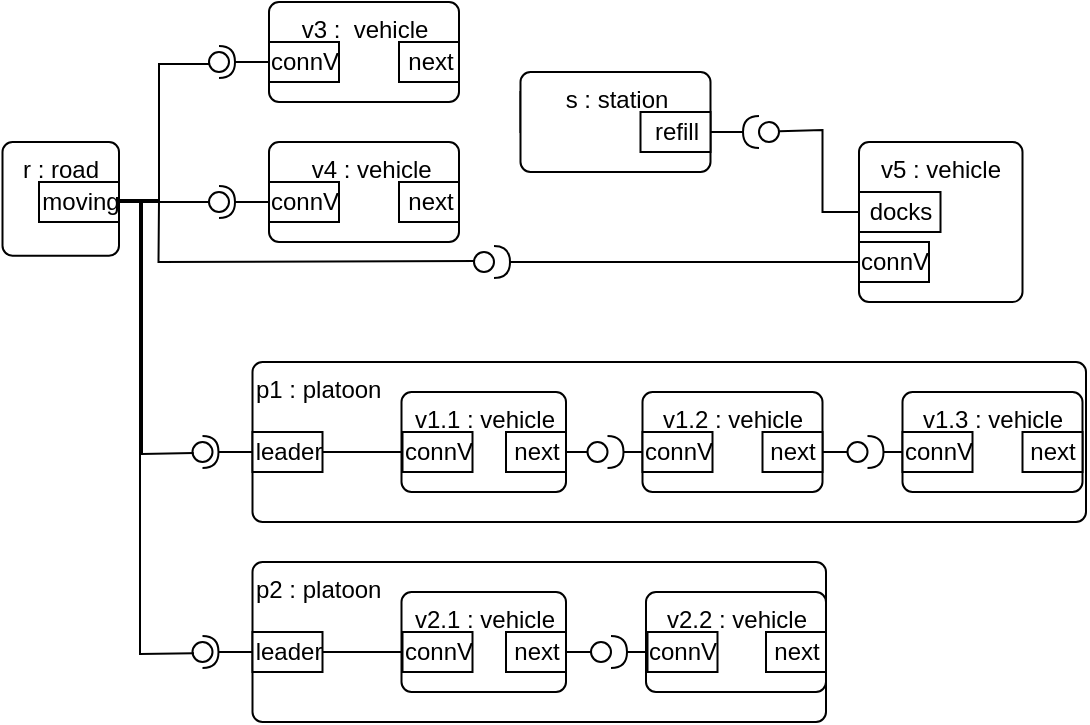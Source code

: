<mxfile version="14.4.3" type="github">
  <diagram id="OQl73W1y5MthcE245THd" name="Page-1">
    <mxGraphModel dx="981" dy="573" grid="1" gridSize="10" guides="1" tooltips="1" connect="1" arrows="1" fold="1" page="1" pageScale="1" pageWidth="827" pageHeight="1169" math="0" shadow="0">
      <root>
        <mxCell id="0" />
        <mxCell id="1" parent="0" />
        <mxCell id="_g5wlI9feMP86QzPln-b-1" value="&lt;div align=&quot;center&quot;&gt;r : road&lt;/div&gt;" style="html=1;align=center;verticalAlign=top;rounded=1;absoluteArcSize=1;arcSize=10;dashed=0;" parent="1" vertex="1">
          <mxGeometry x="88.25" y="160" width="58.25" height="56.88" as="geometry" />
        </mxCell>
        <mxCell id="_g5wlI9feMP86QzPln-b-2" value="" style="rounded=0;orthogonalLoop=1;jettySize=auto;html=1;endArrow=none;endFill=0;exitX=1;exitY=0.5;exitDx=0;exitDy=0;entryX=0.2;entryY=0.6;entryDx=0;entryDy=0;entryPerimeter=0;" parent="1" source="_g5wlI9feMP86QzPln-b-21" target="_g5wlI9feMP86QzPln-b-4" edge="1">
          <mxGeometry relative="1" as="geometry">
            <mxPoint x="281.5" y="305" as="sourcePoint" />
            <mxPoint x="171.5" y="5" as="targetPoint" />
            <Array as="points">
              <mxPoint x="166.5" y="190" />
              <mxPoint x="166.5" y="121" />
            </Array>
          </mxGeometry>
        </mxCell>
        <mxCell id="_g5wlI9feMP86QzPln-b-3" value="" style="rounded=0;orthogonalLoop=1;jettySize=auto;html=1;endArrow=halfCircle;endFill=0;endSize=6;strokeWidth=1;exitX=0;exitY=0.5;exitDx=0;exitDy=0;entryX=0.5;entryY=0.5;entryDx=0;entryDy=0;entryPerimeter=0;" parent="1" source="_g5wlI9feMP86QzPln-b-6" target="_g5wlI9feMP86QzPln-b-4" edge="1">
          <mxGeometry relative="1" as="geometry">
            <mxPoint x="431.5" y="290" as="sourcePoint" />
            <mxPoint x="201.5" y="110" as="targetPoint" />
          </mxGeometry>
        </mxCell>
        <mxCell id="_g5wlI9feMP86QzPln-b-4" value="" style="ellipse;whiteSpace=wrap;html=1;fontFamily=Helvetica;fontSize=12;fontColor=#000000;align=center;strokeColor=#000000;fillColor=#ffffff;points=[];aspect=fixed;resizable=0;" parent="1" vertex="1">
          <mxGeometry x="191.5" y="115" width="10" height="10" as="geometry" />
        </mxCell>
        <mxCell id="_g5wlI9feMP86QzPln-b-5" value="v3 :&amp;nbsp; vehicle" style="html=1;align=center;verticalAlign=top;rounded=1;absoluteArcSize=1;arcSize=10;dashed=0;" parent="1" vertex="1">
          <mxGeometry x="221.5" y="90" width="95" height="50" as="geometry" />
        </mxCell>
        <mxCell id="_g5wlI9feMP86QzPln-b-6" value="connV" style="html=1;" parent="1" vertex="1">
          <mxGeometry x="221.5" y="110" width="35" height="20" as="geometry" />
        </mxCell>
        <mxCell id="_g5wlI9feMP86QzPln-b-7" value="next" style="html=1;" parent="1" vertex="1">
          <mxGeometry x="286.5" y="110" width="30" height="20" as="geometry" />
        </mxCell>
        <mxCell id="_g5wlI9feMP86QzPln-b-9" value="&lt;div align=&quot;right&quot;&gt;&amp;nbsp; v4 : vehicle&lt;br&gt;&lt;/div&gt;" style="html=1;align=center;verticalAlign=top;rounded=1;absoluteArcSize=1;arcSize=10;dashed=0;" parent="1" vertex="1">
          <mxGeometry x="221.5" y="160" width="95" height="50" as="geometry" />
        </mxCell>
        <mxCell id="_g5wlI9feMP86QzPln-b-10" value="connV" style="html=1;" parent="1" vertex="1">
          <mxGeometry x="221.5" y="180" width="35" height="20" as="geometry" />
        </mxCell>
        <mxCell id="_g5wlI9feMP86QzPln-b-11" value="next" style="html=1;" parent="1" vertex="1">
          <mxGeometry x="286.5" y="180" width="30" height="20" as="geometry" />
        </mxCell>
        <mxCell id="_g5wlI9feMP86QzPln-b-12" value="" style="rounded=0;orthogonalLoop=1;jettySize=auto;html=1;endArrow=none;endFill=0;exitX=1;exitY=0.5;exitDx=0;exitDy=0;" parent="1" source="_g5wlI9feMP86QzPln-b-21" target="_g5wlI9feMP86QzPln-b-14" edge="1">
          <mxGeometry relative="1" as="geometry">
            <mxPoint x="201.5" y="175" as="sourcePoint" />
          </mxGeometry>
        </mxCell>
        <mxCell id="_g5wlI9feMP86QzPln-b-13" value="" style="rounded=0;orthogonalLoop=1;jettySize=auto;html=1;endArrow=halfCircle;endFill=0;entryX=0.5;entryY=0.5;entryDx=0;entryDy=0;endSize=6;strokeWidth=1;exitX=0;exitY=0.5;exitDx=0;exitDy=0;" parent="1" source="_g5wlI9feMP86QzPln-b-10" target="_g5wlI9feMP86QzPln-b-14" edge="1">
          <mxGeometry relative="1" as="geometry">
            <mxPoint x="11.5" y="255" as="sourcePoint" />
          </mxGeometry>
        </mxCell>
        <mxCell id="_g5wlI9feMP86QzPln-b-14" value="" style="ellipse;whiteSpace=wrap;html=1;fontFamily=Helvetica;fontSize=12;fontColor=#000000;align=center;strokeColor=#000000;fillColor=#ffffff;points=[];aspect=fixed;resizable=0;" parent="1" vertex="1">
          <mxGeometry x="191.5" y="185" width="10" height="10" as="geometry" />
        </mxCell>
        <mxCell id="_g5wlI9feMP86QzPln-b-21" value="moving" style="html=1;" parent="1" vertex="1">
          <mxGeometry x="106.5" y="180" width="40" height="20" as="geometry" />
        </mxCell>
        <mxCell id="_g5wlI9feMP86QzPln-b-25" value="p2 : platoon" style="html=1;align=left;verticalAlign=top;rounded=1;absoluteArcSize=1;arcSize=10;dashed=0;" parent="1" vertex="1">
          <mxGeometry x="213.25" y="370" width="286.75" height="80" as="geometry" />
        </mxCell>
        <mxCell id="_g5wlI9feMP86QzPln-b-26" value="connV" style="html=1;" parent="1" vertex="1">
          <mxGeometry x="288.25" y="395" width="50" height="20" as="geometry" />
        </mxCell>
        <mxCell id="_g5wlI9feMP86QzPln-b-27" value="" style="rounded=0;orthogonalLoop=1;jettySize=auto;html=1;endArrow=halfCircle;endFill=0;entryX=0.5;entryY=0.5;entryDx=0;entryDy=0;endSize=6;strokeWidth=1;exitX=0;exitY=0.5;exitDx=0;exitDy=0;" parent="1" target="_g5wlI9feMP86QzPln-b-28" edge="1">
          <mxGeometry relative="1" as="geometry">
            <mxPoint x="213.25" y="415" as="sourcePoint" />
          </mxGeometry>
        </mxCell>
        <mxCell id="_g5wlI9feMP86QzPln-b-28" value="" style="ellipse;whiteSpace=wrap;html=1;fontFamily=Helvetica;fontSize=12;fontColor=#000000;align=center;strokeColor=#000000;fillColor=#ffffff;points=[];aspect=fixed;resizable=0;" parent="1" vertex="1">
          <mxGeometry x="183.25" y="410" width="10" height="10" as="geometry" />
        </mxCell>
        <mxCell id="_g5wlI9feMP86QzPln-b-29" value="v2.1 : vehicle" style="html=1;align=center;verticalAlign=top;rounded=1;absoluteArcSize=1;arcSize=10;dashed=0;" parent="1" vertex="1">
          <mxGeometry x="287.75" y="385" width="82.25" height="50" as="geometry" />
        </mxCell>
        <mxCell id="_g5wlI9feMP86QzPln-b-30" value="connV" style="html=1;" parent="1" vertex="1">
          <mxGeometry x="288.25" y="405" width="35" height="20" as="geometry" />
        </mxCell>
        <mxCell id="_g5wlI9feMP86QzPln-b-31" value="v2.2 : vehicle" style="html=1;align=center;verticalAlign=top;rounded=1;absoluteArcSize=1;arcSize=10;dashed=0;" parent="1" vertex="1">
          <mxGeometry x="410" y="385" width="90" height="50" as="geometry" />
        </mxCell>
        <mxCell id="_g5wlI9feMP86QzPln-b-32" value="connV" style="html=1;" parent="1" vertex="1">
          <mxGeometry x="410.75" y="405" width="35" height="20" as="geometry" />
        </mxCell>
        <mxCell id="_g5wlI9feMP86QzPln-b-33" value="" style="rounded=0;orthogonalLoop=1;jettySize=auto;html=1;endArrow=none;endFill=0;exitX=1;exitY=0.5;exitDx=0;exitDy=0;" parent="1" target="_g5wlI9feMP86QzPln-b-35" edge="1">
          <mxGeometry relative="1" as="geometry">
            <mxPoint x="370" y="415" as="sourcePoint" />
          </mxGeometry>
        </mxCell>
        <mxCell id="_g5wlI9feMP86QzPln-b-34" value="" style="rounded=0;orthogonalLoop=1;jettySize=auto;html=1;endArrow=halfCircle;endFill=0;endSize=6;strokeWidth=1;" parent="1" target="_g5wlI9feMP86QzPln-b-35" edge="1">
          <mxGeometry relative="1" as="geometry">
            <mxPoint x="410.0" y="415" as="sourcePoint" />
            <mxPoint x="422.5" y="415" as="targetPoint" />
          </mxGeometry>
        </mxCell>
        <mxCell id="_g5wlI9feMP86QzPln-b-35" value="" style="ellipse;whiteSpace=wrap;html=1;fontFamily=Helvetica;fontSize=12;fontColor=#000000;align=center;strokeColor=#000000;fillColor=#ffffff;points=[];aspect=fixed;resizable=0;" parent="1" vertex="1">
          <mxGeometry x="382.5" y="410" width="10" height="10" as="geometry" />
        </mxCell>
        <mxCell id="_g5wlI9feMP86QzPln-b-36" value="leader" style="html=1;" parent="1" vertex="1">
          <mxGeometry x="213.25" y="405" width="35" height="20" as="geometry" />
        </mxCell>
        <mxCell id="_g5wlI9feMP86QzPln-b-37" value="" style="rounded=0;orthogonalLoop=1;jettySize=auto;html=1;endArrow=none;endFill=0;exitX=1;exitY=0.5;exitDx=0;exitDy=0;entryX=0;entryY=0.5;entryDx=0;entryDy=0;" parent="1" source="_g5wlI9feMP86QzPln-b-36" target="_g5wlI9feMP86QzPln-b-30" edge="1">
          <mxGeometry relative="1" as="geometry">
            <mxPoint x="258.25" y="415" as="sourcePoint" />
            <mxPoint x="287" y="415" as="targetPoint" />
            <Array as="points" />
          </mxGeometry>
        </mxCell>
        <mxCell id="_g5wlI9feMP86QzPln-b-38" value="" style="rounded=0;orthogonalLoop=1;jettySize=auto;html=1;endArrow=halfCircle;endFill=0;endSize=6;strokeWidth=1;" parent="1" edge="1">
          <mxGeometry relative="1" as="geometry">
            <mxPoint x="271.25" y="415" as="sourcePoint" />
            <mxPoint x="271.25" y="415" as="targetPoint" />
          </mxGeometry>
        </mxCell>
        <mxCell id="_g5wlI9feMP86QzPln-b-41" value="next" style="html=1;" parent="1" vertex="1">
          <mxGeometry x="340" y="405" width="30" height="20" as="geometry" />
        </mxCell>
        <mxCell id="_g5wlI9feMP86QzPln-b-42" value="next" style="html=1;" parent="1" vertex="1">
          <mxGeometry x="470" y="405" width="30" height="20" as="geometry" />
        </mxCell>
        <mxCell id="_g5wlI9feMP86QzPln-b-43" value="p1 : platoon" style="html=1;align=left;verticalAlign=top;rounded=1;absoluteArcSize=1;arcSize=10;dashed=0;" parent="1" vertex="1">
          <mxGeometry x="213.25" y="270" width="416.75" height="80" as="geometry" />
        </mxCell>
        <mxCell id="_g5wlI9feMP86QzPln-b-44" value="connV" style="html=1;" parent="1" vertex="1">
          <mxGeometry x="288.25" y="295" width="50" height="20" as="geometry" />
        </mxCell>
        <mxCell id="_g5wlI9feMP86QzPln-b-45" value="" style="rounded=0;orthogonalLoop=1;jettySize=auto;html=1;endArrow=halfCircle;endFill=0;entryX=0.5;entryY=0.5;entryDx=0;entryDy=0;endSize=6;strokeWidth=1;exitX=0;exitY=0.5;exitDx=0;exitDy=0;" parent="1" target="_g5wlI9feMP86QzPln-b-46" edge="1">
          <mxGeometry relative="1" as="geometry">
            <mxPoint x="213.25" y="315" as="sourcePoint" />
          </mxGeometry>
        </mxCell>
        <mxCell id="_g5wlI9feMP86QzPln-b-46" value="" style="ellipse;whiteSpace=wrap;html=1;fontFamily=Helvetica;fontSize=12;fontColor=#000000;align=center;strokeColor=#000000;fillColor=#ffffff;points=[];aspect=fixed;resizable=0;" parent="1" vertex="1">
          <mxGeometry x="183.25" y="310" width="10" height="10" as="geometry" />
        </mxCell>
        <mxCell id="_g5wlI9feMP86QzPln-b-47" value="v1.1 : vehicle" style="html=1;align=center;verticalAlign=top;rounded=1;absoluteArcSize=1;arcSize=10;dashed=0;" parent="1" vertex="1">
          <mxGeometry x="287.75" y="285" width="82.25" height="50" as="geometry" />
        </mxCell>
        <mxCell id="_g5wlI9feMP86QzPln-b-48" value="connV" style="html=1;" parent="1" vertex="1">
          <mxGeometry x="288.25" y="305" width="35" height="20" as="geometry" />
        </mxCell>
        <mxCell id="_g5wlI9feMP86QzPln-b-49" value="v1.2 : vehicle" style="html=1;align=center;verticalAlign=top;rounded=1;absoluteArcSize=1;arcSize=10;dashed=0;" parent="1" vertex="1">
          <mxGeometry x="408.25" y="285" width="90" height="50" as="geometry" />
        </mxCell>
        <mxCell id="_g5wlI9feMP86QzPln-b-50" value="connV" style="html=1;" parent="1" vertex="1">
          <mxGeometry x="408.25" y="305" width="35" height="20" as="geometry" />
        </mxCell>
        <mxCell id="_g5wlI9feMP86QzPln-b-51" value="" style="rounded=0;orthogonalLoop=1;jettySize=auto;html=1;endArrow=none;endFill=0;exitX=1;exitY=0.5;exitDx=0;exitDy=0;" parent="1" source="_g5wlI9feMP86QzPln-b-59" target="_g5wlI9feMP86QzPln-b-53" edge="1">
          <mxGeometry relative="1" as="geometry">
            <mxPoint x="383.25" y="315" as="sourcePoint" />
          </mxGeometry>
        </mxCell>
        <mxCell id="_g5wlI9feMP86QzPln-b-52" value="" style="rounded=0;orthogonalLoop=1;jettySize=auto;html=1;endArrow=halfCircle;endFill=0;endSize=6;strokeWidth=1;" parent="1" target="_g5wlI9feMP86QzPln-b-53" edge="1">
          <mxGeometry relative="1" as="geometry">
            <mxPoint x="408.25" y="315" as="sourcePoint" />
            <mxPoint x="420.75" y="315" as="targetPoint" />
          </mxGeometry>
        </mxCell>
        <mxCell id="_g5wlI9feMP86QzPln-b-53" value="" style="ellipse;whiteSpace=wrap;html=1;fontFamily=Helvetica;fontSize=12;fontColor=#000000;align=center;strokeColor=#000000;fillColor=#ffffff;points=[];aspect=fixed;resizable=0;" parent="1" vertex="1">
          <mxGeometry x="380.75" y="310" width="10" height="10" as="geometry" />
        </mxCell>
        <mxCell id="_g5wlI9feMP86QzPln-b-54" value="leader" style="html=1;" parent="1" vertex="1">
          <mxGeometry x="213.25" y="305" width="35" height="20" as="geometry" />
        </mxCell>
        <mxCell id="_g5wlI9feMP86QzPln-b-56" value="" style="rounded=0;orthogonalLoop=1;jettySize=auto;html=1;endArrow=halfCircle;endFill=0;endSize=6;strokeWidth=1;" parent="1" edge="1">
          <mxGeometry relative="1" as="geometry">
            <mxPoint x="271.25" y="315" as="sourcePoint" />
            <mxPoint x="271.25" y="315" as="targetPoint" />
          </mxGeometry>
        </mxCell>
        <mxCell id="_g5wlI9feMP86QzPln-b-59" value="next" style="html=1;" parent="1" vertex="1">
          <mxGeometry x="340" y="305" width="30" height="20" as="geometry" />
        </mxCell>
        <mxCell id="_g5wlI9feMP86QzPln-b-60" value="next" style="html=1;" parent="1" vertex="1">
          <mxGeometry x="468.25" y="305" width="30" height="20" as="geometry" />
        </mxCell>
        <mxCell id="_g5wlI9feMP86QzPln-b-62" value="" style="rounded=0;orthogonalLoop=1;jettySize=auto;html=1;endArrow=none;endFill=0;entryX=0.059;entryY=0.556;entryDx=0;entryDy=0;entryPerimeter=0;" parent="1" target="_g5wlI9feMP86QzPln-b-46" edge="1">
          <mxGeometry relative="1" as="geometry">
            <mxPoint x="149" y="190" as="sourcePoint" />
            <mxPoint x="185.25" y="230" as="targetPoint" />
            <Array as="points">
              <mxPoint x="158" y="190" />
              <mxPoint x="158" y="316" />
            </Array>
          </mxGeometry>
        </mxCell>
        <mxCell id="_g5wlI9feMP86QzPln-b-63" value="" style="rounded=0;orthogonalLoop=1;jettySize=auto;html=1;endArrow=none;endFill=0;exitX=1.053;exitY=0.478;exitDx=0;exitDy=0;entryX=0.075;entryY=0.56;entryDx=0;entryDy=0;entryPerimeter=0;exitPerimeter=0;" parent="1" target="_g5wlI9feMP86QzPln-b-28" edge="1" source="_g5wlI9feMP86QzPln-b-21">
          <mxGeometry relative="1" as="geometry">
            <mxPoint x="137.66" y="158" as="sourcePoint" />
            <mxPoint x="183.25" y="314.56" as="targetPoint" />
            <Array as="points">
              <mxPoint x="157" y="190" />
              <mxPoint x="157" y="416" />
            </Array>
          </mxGeometry>
        </mxCell>
        <mxCell id="_g5wlI9feMP86QzPln-b-64" value="v1.3 : vehicle" style="html=1;align=center;verticalAlign=top;rounded=1;absoluteArcSize=1;arcSize=10;dashed=0;" parent="1" vertex="1">
          <mxGeometry x="538.25" y="285" width="90" height="50" as="geometry" />
        </mxCell>
        <mxCell id="_g5wlI9feMP86QzPln-b-65" value="connV" style="html=1;" parent="1" vertex="1">
          <mxGeometry x="538.25" y="305" width="35" height="20" as="geometry" />
        </mxCell>
        <mxCell id="_g5wlI9feMP86QzPln-b-66" value="" style="rounded=0;orthogonalLoop=1;jettySize=auto;html=1;endArrow=none;endFill=0;exitX=1;exitY=0.5;exitDx=0;exitDy=0;" parent="1" target="_g5wlI9feMP86QzPln-b-68" edge="1">
          <mxGeometry relative="1" as="geometry">
            <mxPoint x="498.25" y="315" as="sourcePoint" />
          </mxGeometry>
        </mxCell>
        <mxCell id="_g5wlI9feMP86QzPln-b-67" value="" style="rounded=0;orthogonalLoop=1;jettySize=auto;html=1;endArrow=halfCircle;endFill=0;endSize=6;strokeWidth=1;" parent="1" target="_g5wlI9feMP86QzPln-b-68" edge="1">
          <mxGeometry relative="1" as="geometry">
            <mxPoint x="538.25" y="315" as="sourcePoint" />
            <mxPoint x="550.75" y="315" as="targetPoint" />
          </mxGeometry>
        </mxCell>
        <mxCell id="_g5wlI9feMP86QzPln-b-68" value="" style="ellipse;whiteSpace=wrap;html=1;fontFamily=Helvetica;fontSize=12;fontColor=#000000;align=center;strokeColor=#000000;fillColor=#ffffff;points=[];aspect=fixed;resizable=0;" parent="1" vertex="1">
          <mxGeometry x="510.75" y="310" width="10" height="10" as="geometry" />
        </mxCell>
        <mxCell id="_g5wlI9feMP86QzPln-b-69" value="next" style="html=1;" parent="1" vertex="1">
          <mxGeometry x="598.25" y="305" width="30" height="20" as="geometry" />
        </mxCell>
        <mxCell id="_g5wlI9feMP86QzPln-b-70" value="" style="rounded=0;orthogonalLoop=1;jettySize=auto;html=1;endArrow=none;endFill=0;exitX=1;exitY=0.5;exitDx=0;exitDy=0;entryX=0.128;entryY=0.445;entryDx=0;entryDy=0;entryPerimeter=0;" parent="1" target="_g5wlI9feMP86QzPln-b-75" edge="1">
          <mxGeometry relative="1" as="geometry">
            <mxPoint x="146.5" y="189" as="sourcePoint" />
            <mxPoint x="338.25" y="220" as="targetPoint" />
            <Array as="points">
              <mxPoint x="166.5" y="189" />
              <mxPoint x="166.25" y="220" />
            </Array>
          </mxGeometry>
        </mxCell>
        <mxCell id="_g5wlI9feMP86QzPln-b-71" value="connV" style="html=1;" parent="1" vertex="1">
          <mxGeometry x="516.5" y="190" width="50" height="20" as="geometry" />
        </mxCell>
        <mxCell id="_g5wlI9feMP86QzPln-b-72" value="v5 : vehicle" style="html=1;align=center;verticalAlign=top;rounded=1;absoluteArcSize=1;arcSize=10;dashed=0;" parent="1" vertex="1">
          <mxGeometry x="516.5" y="160" width="81.75" height="80" as="geometry" />
        </mxCell>
        <mxCell id="_g5wlI9feMP86QzPln-b-73" value="connV" style="html=1;" parent="1" vertex="1">
          <mxGeometry x="516.5" y="210" width="35" height="20" as="geometry" />
        </mxCell>
        <mxCell id="_g5wlI9feMP86QzPln-b-75" value="" style="ellipse;whiteSpace=wrap;html=1;fontFamily=Helvetica;fontSize=12;fontColor=#000000;align=center;strokeColor=#000000;fillColor=#ffffff;points=[];aspect=fixed;resizable=0;" parent="1" vertex="1">
          <mxGeometry x="324" y="215" width="10" height="10" as="geometry" />
        </mxCell>
        <mxCell id="_g5wlI9feMP86QzPln-b-76" value="" style="rounded=0;orthogonalLoop=1;jettySize=auto;html=1;endArrow=halfCircle;endFill=0;endSize=6;strokeWidth=1;exitX=0;exitY=0.5;exitDx=0;exitDy=0;" parent="1" source="_g5wlI9feMP86QzPln-b-73" target="_g5wlI9feMP86QzPln-b-75" edge="1">
          <mxGeometry relative="1" as="geometry">
            <mxPoint x="354" y="220" as="sourcePoint" />
            <mxPoint x="329" y="220" as="targetPoint" />
            <Array as="points" />
          </mxGeometry>
        </mxCell>
        <mxCell id="_g5wlI9feMP86QzPln-b-77" value="docks" style="html=1;" parent="1" vertex="1">
          <mxGeometry x="516.5" y="185" width="40.75" height="20" as="geometry" />
        </mxCell>
        <mxCell id="_g5wlI9feMP86QzPln-b-78" value="connV" style="html=1;" parent="1" vertex="1">
          <mxGeometry x="347.25" y="135" width="50" height="20" as="geometry" />
        </mxCell>
        <mxCell id="_g5wlI9feMP86QzPln-b-79" value="s : station" style="html=1;align=center;verticalAlign=top;rounded=1;absoluteArcSize=1;arcSize=10;dashed=0;" parent="1" vertex="1">
          <mxGeometry x="347.25" y="125" width="95" height="50" as="geometry" />
        </mxCell>
        <mxCell id="_g5wlI9feMP86QzPln-b-80" value="refill" style="html=1;" parent="1" vertex="1">
          <mxGeometry x="407.25" y="145" width="35" height="20" as="geometry" />
        </mxCell>
        <mxCell id="_g5wlI9feMP86QzPln-b-82" value="" style="ellipse;whiteSpace=wrap;html=1;fontFamily=Helvetica;fontSize=12;fontColor=#000000;align=center;strokeColor=#000000;fillColor=#ffffff;points=[];aspect=fixed;resizable=0;" parent="1" vertex="1">
          <mxGeometry x="466.5" y="150" width="10" height="10" as="geometry" />
        </mxCell>
        <mxCell id="_g5wlI9feMP86QzPln-b-83" value="" style="rounded=0;orthogonalLoop=1;jettySize=auto;html=1;endArrow=halfCircle;endFill=0;endSize=6;strokeWidth=1;exitX=1;exitY=0.5;exitDx=0;exitDy=0;" parent="1" source="_g5wlI9feMP86QzPln-b-80" target="_g5wlI9feMP86QzPln-b-82" edge="1">
          <mxGeometry relative="1" as="geometry">
            <mxPoint x="459" y="170" as="sourcePoint" />
            <mxPoint x="434" y="170" as="targetPoint" />
            <Array as="points" />
          </mxGeometry>
        </mxCell>
        <mxCell id="_g5wlI9feMP86QzPln-b-87" value="" style="endArrow=none;html=1;entryX=0;entryY=0.5;entryDx=0;entryDy=0;exitX=1;exitY=0.5;exitDx=0;exitDy=0;" parent="1" source="_g5wlI9feMP86QzPln-b-54" target="_g5wlI9feMP86QzPln-b-48" edge="1">
          <mxGeometry width="50" height="50" relative="1" as="geometry">
            <mxPoint x="251" y="318" as="sourcePoint" />
            <mxPoint x="310" y="260" as="targetPoint" />
          </mxGeometry>
        </mxCell>
        <mxCell id="ovxgEUeHZ_CeOBTMoSLl-4" value="" style="endArrow=none;html=1;entryX=0;entryY=0.5;entryDx=0;entryDy=0;exitX=1.144;exitY=0.531;exitDx=0;exitDy=0;exitPerimeter=0;strokeColor=none;" parent="1" source="_g5wlI9feMP86QzPln-b-82" target="_g5wlI9feMP86QzPln-b-77" edge="1">
          <mxGeometry width="50" height="50" relative="1" as="geometry">
            <mxPoint x="328.25" y="370" as="sourcePoint" />
            <mxPoint x="378.25" y="320" as="targetPoint" />
            <Array as="points">
              <mxPoint x="488.25" y="155" />
              <mxPoint x="488.25" y="195" />
            </Array>
          </mxGeometry>
        </mxCell>
        <mxCell id="ovxgEUeHZ_CeOBTMoSLl-5" value="" style="endArrow=none;html=1;entryX=0;entryY=0.5;entryDx=0;entryDy=0;rounded=0;exitX=1.024;exitY=0.458;exitDx=0;exitDy=0;exitPerimeter=0;" parent="1" source="_g5wlI9feMP86QzPln-b-82" target="_g5wlI9feMP86QzPln-b-77" edge="1">
          <mxGeometry width="50" height="50" relative="1" as="geometry">
            <mxPoint x="477.25" y="154" as="sourcePoint" />
            <mxPoint x="378.25" y="320" as="targetPoint" />
            <Array as="points">
              <mxPoint x="498.25" y="154" />
              <mxPoint x="498.25" y="195" />
            </Array>
          </mxGeometry>
        </mxCell>
      </root>
    </mxGraphModel>
  </diagram>
</mxfile>
